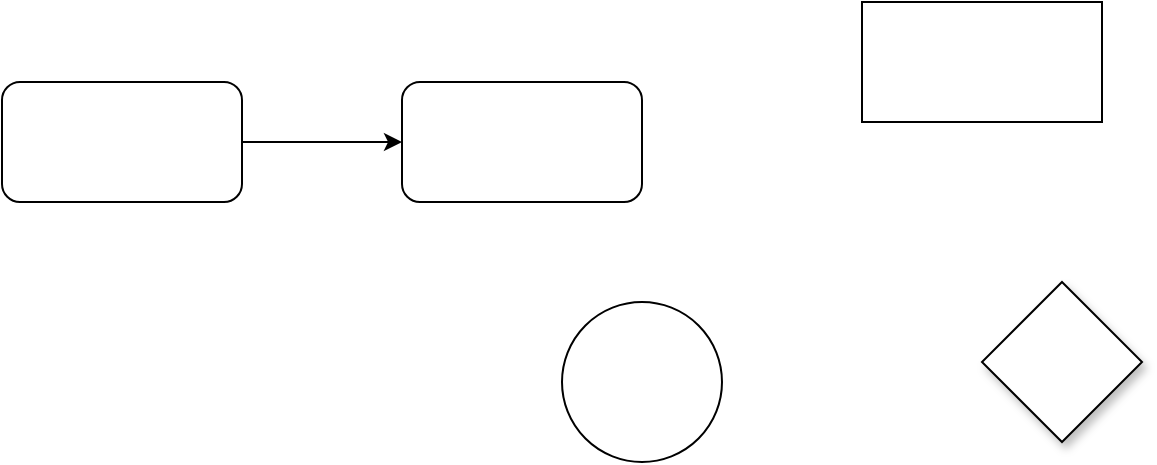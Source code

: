 <mxfile version="13.8.2" type="github">
  <diagram id="WAbl8uiZc49AJan4Hj4t" name="Page-1">
    <mxGraphModel dx="940" dy="540" grid="1" gridSize="10" guides="1" tooltips="1" connect="1" arrows="1" fold="1" page="1" pageScale="1" pageWidth="827" pageHeight="1169" math="0" shadow="0">
      <root>
        <mxCell id="0" />
        <mxCell id="1" parent="0" />
        <mxCell id="2AAt1BTq9ZNGe86nqeqy-3" value="" style="edgeStyle=orthogonalEdgeStyle;rounded=0;orthogonalLoop=1;jettySize=auto;html=1;" parent="1" source="2AAt1BTq9ZNGe86nqeqy-1" target="2AAt1BTq9ZNGe86nqeqy-2" edge="1">
          <mxGeometry relative="1" as="geometry" />
        </mxCell>
        <mxCell id="2AAt1BTq9ZNGe86nqeqy-1" value="" style="rounded=1;whiteSpace=wrap;html=1;" parent="1" vertex="1">
          <mxGeometry x="90" y="130" width="120" height="60" as="geometry" />
        </mxCell>
        <mxCell id="2AAt1BTq9ZNGe86nqeqy-2" value="" style="whiteSpace=wrap;html=1;rounded=1;direction=west;" parent="1" vertex="1">
          <mxGeometry x="290" y="130" width="120" height="60" as="geometry" />
        </mxCell>
        <mxCell id="p5NVpYK7XsMyxVKzatzZ-1" value="" style="ellipse;whiteSpace=wrap;html=1;" vertex="1" parent="1">
          <mxGeometry x="370" y="240" width="80" height="80" as="geometry" />
        </mxCell>
        <mxCell id="p5NVpYK7XsMyxVKzatzZ-2" value="" style="whiteSpace=wrap;html=1;rounded=0;glass=0;shadow=0;sketch=0;" vertex="1" parent="1">
          <mxGeometry x="520" y="90" width="120" height="60" as="geometry" />
        </mxCell>
        <mxCell id="p5NVpYK7XsMyxVKzatzZ-3" value="" style="rhombus;whiteSpace=wrap;html=1;rounded=0;sketch=0;shadow=1;direction=east;" vertex="1" parent="1">
          <mxGeometry x="580" y="230" width="80" height="80" as="geometry" />
        </mxCell>
      </root>
    </mxGraphModel>
  </diagram>
</mxfile>
